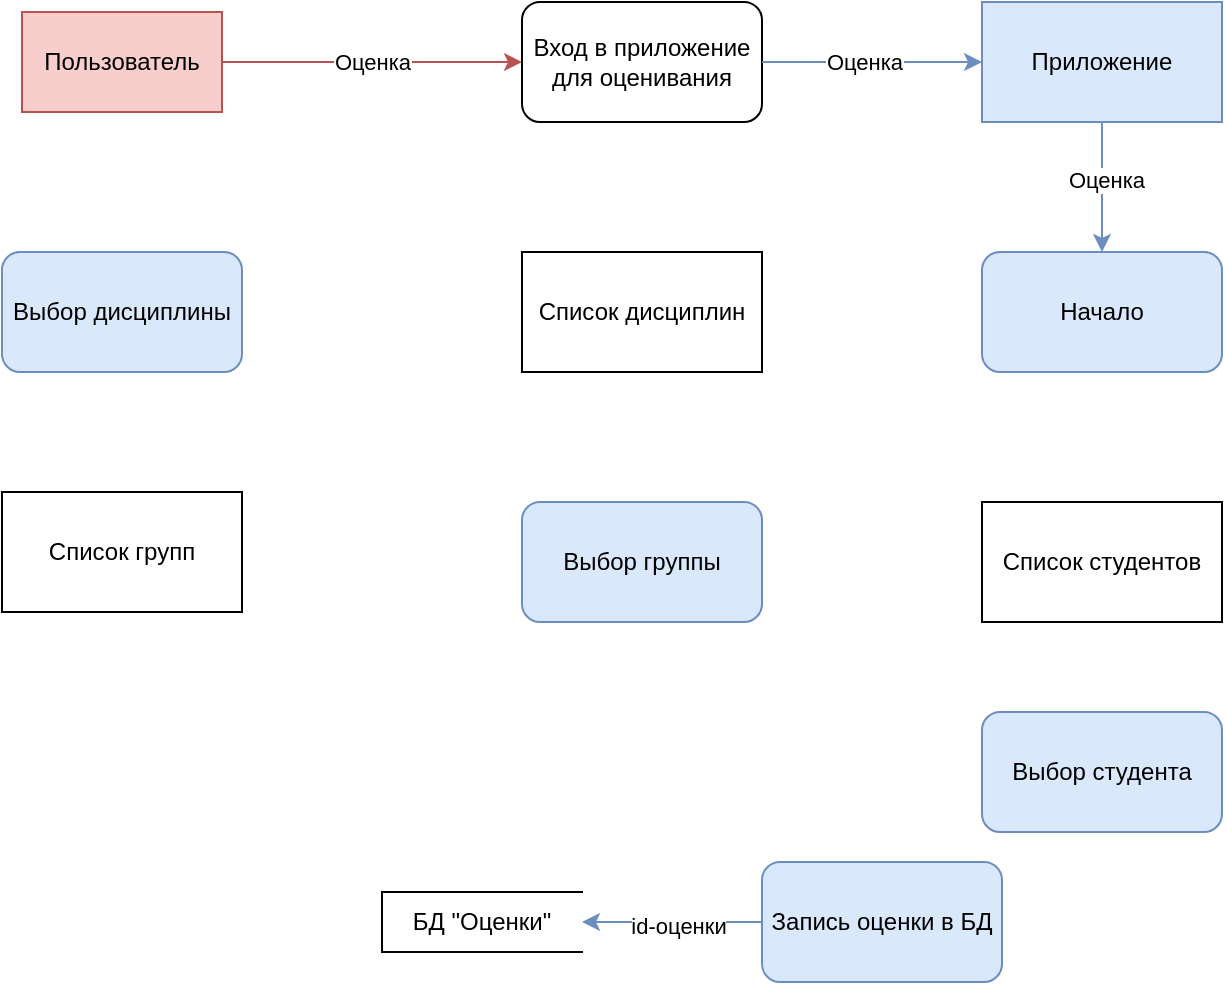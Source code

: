 <mxfile version="23.1.8" type="github">
  <diagram name="Page-1" id="b520641d-4fe3-3701-9064-5fc419738815">
    <mxGraphModel dx="1434" dy="780" grid="1" gridSize="10" guides="1" tooltips="1" connect="1" arrows="1" fold="1" page="1" pageScale="1" pageWidth="1100" pageHeight="850" background="none" math="0" shadow="0">
      <root>
        <mxCell id="0" />
        <mxCell id="1" parent="0" />
        <mxCell id="b_F4dURQBTjM9Oca2xMt-1" value="Пользователь" style="html=1;dashed=0;whiteSpace=wrap;fillColor=#f8cecc;strokeColor=#b85450;" vertex="1" parent="1">
          <mxGeometry x="160" y="120" width="100" height="50" as="geometry" />
        </mxCell>
        <mxCell id="b_F4dURQBTjM9Oca2xMt-2" value="Вход в приложение для оценивания" style="rounded=1;whiteSpace=wrap;html=1;" vertex="1" parent="1">
          <mxGeometry x="410" y="115" width="120" height="60" as="geometry" />
        </mxCell>
        <mxCell id="b_F4dURQBTjM9Oca2xMt-3" value="Приложение" style="rounded=0;whiteSpace=wrap;html=1;fillColor=#dae8fc;strokeColor=#6c8ebf;" vertex="1" parent="1">
          <mxGeometry x="640" y="115" width="120" height="60" as="geometry" />
        </mxCell>
        <mxCell id="b_F4dURQBTjM9Oca2xMt-4" value="Оценка" style="endArrow=classic;html=1;rounded=0;fillColor=#f8cecc;strokeColor=#b85450;" edge="1" parent="1" source="b_F4dURQBTjM9Oca2xMt-1" target="b_F4dURQBTjM9Oca2xMt-2">
          <mxGeometry width="50" height="50" relative="1" as="geometry">
            <mxPoint x="240" y="340" as="sourcePoint" />
            <mxPoint x="360" y="170" as="targetPoint" />
          </mxGeometry>
        </mxCell>
        <mxCell id="b_F4dURQBTjM9Oca2xMt-5" value="" style="endArrow=classic;html=1;rounded=0;fillColor=#dae8fc;strokeColor=#6c8ebf;" edge="1" parent="1" source="b_F4dURQBTjM9Oca2xMt-2" target="b_F4dURQBTjM9Oca2xMt-3">
          <mxGeometry width="50" height="50" relative="1" as="geometry">
            <mxPoint x="520" y="410" as="sourcePoint" />
            <mxPoint x="570" y="360" as="targetPoint" />
          </mxGeometry>
        </mxCell>
        <mxCell id="b_F4dURQBTjM9Oca2xMt-6" value="Оценка" style="edgeLabel;html=1;align=center;verticalAlign=middle;resizable=0;points=[];" vertex="1" connectable="0" parent="b_F4dURQBTjM9Oca2xMt-5">
          <mxGeometry x="-0.283" relative="1" as="geometry">
            <mxPoint x="11" as="offset" />
          </mxGeometry>
        </mxCell>
        <mxCell id="b_F4dURQBTjM9Oca2xMt-7" value="Запись оценки в БД" style="rounded=1;whiteSpace=wrap;html=1;fillColor=#dae8fc;strokeColor=#6c8ebf;" vertex="1" parent="1">
          <mxGeometry x="530" y="545" width="120" height="60" as="geometry" />
        </mxCell>
        <mxCell id="b_F4dURQBTjM9Oca2xMt-8" value="БД &quot;Оценки&quot;" style="html=1;dashed=0;whiteSpace=wrap;shape=partialRectangle;right=0;" vertex="1" parent="1">
          <mxGeometry x="340" y="560" width="100" height="30" as="geometry" />
        </mxCell>
        <mxCell id="b_F4dURQBTjM9Oca2xMt-9" value="" style="endArrow=classic;html=1;rounded=0;fillColor=#dae8fc;strokeColor=#6c8ebf;" edge="1" parent="1" source="b_F4dURQBTjM9Oca2xMt-3" target="b_F4dURQBTjM9Oca2xMt-15">
          <mxGeometry width="50" height="50" relative="1" as="geometry">
            <mxPoint x="520" y="410" as="sourcePoint" />
            <mxPoint x="700" y="250" as="targetPoint" />
          </mxGeometry>
        </mxCell>
        <mxCell id="b_F4dURQBTjM9Oca2xMt-11" value="Оценка" style="edgeLabel;html=1;align=center;verticalAlign=middle;resizable=0;points=[];" vertex="1" connectable="0" parent="b_F4dURQBTjM9Oca2xMt-9">
          <mxGeometry x="-0.116" y="2" relative="1" as="geometry">
            <mxPoint as="offset" />
          </mxGeometry>
        </mxCell>
        <mxCell id="b_F4dURQBTjM9Oca2xMt-10" value="" style="endArrow=classic;html=1;rounded=0;fillColor=#dae8fc;strokeColor=#6c8ebf;" edge="1" parent="1" source="b_F4dURQBTjM9Oca2xMt-7" target="b_F4dURQBTjM9Oca2xMt-8">
          <mxGeometry width="50" height="50" relative="1" as="geometry">
            <mxPoint x="630" y="445" as="sourcePoint" />
            <mxPoint x="630" y="540" as="targetPoint" />
          </mxGeometry>
        </mxCell>
        <mxCell id="b_F4dURQBTjM9Oca2xMt-12" value="id-оценки" style="edgeLabel;html=1;align=center;verticalAlign=middle;resizable=0;points=[];" vertex="1" connectable="0" parent="b_F4dURQBTjM9Oca2xMt-10">
          <mxGeometry x="-0.061" y="2" relative="1" as="geometry">
            <mxPoint as="offset" />
          </mxGeometry>
        </mxCell>
        <mxCell id="b_F4dURQBTjM9Oca2xMt-15" value="Начало" style="rounded=1;whiteSpace=wrap;html=1;fillColor=#dae8fc;strokeColor=#6c8ebf;" vertex="1" parent="1">
          <mxGeometry x="640" y="240" width="120" height="60" as="geometry" />
        </mxCell>
        <mxCell id="b_F4dURQBTjM9Oca2xMt-16" value="Список дисциплин" style="html=1;dashed=0;whiteSpace=wrap;" vertex="1" parent="1">
          <mxGeometry x="410" y="240" width="120" height="60" as="geometry" />
        </mxCell>
        <mxCell id="b_F4dURQBTjM9Oca2xMt-17" value="Выбор дисциплины" style="rounded=1;whiteSpace=wrap;html=1;fillColor=#dae8fc;strokeColor=#6c8ebf;" vertex="1" parent="1">
          <mxGeometry x="150" y="240" width="120" height="60" as="geometry" />
        </mxCell>
        <mxCell id="b_F4dURQBTjM9Oca2xMt-18" value="Список групп" style="html=1;dashed=0;whiteSpace=wrap;" vertex="1" parent="1">
          <mxGeometry x="150" y="360" width="120" height="60" as="geometry" />
        </mxCell>
        <mxCell id="b_F4dURQBTjM9Oca2xMt-19" value="Выбор группы" style="rounded=1;whiteSpace=wrap;html=1;fillColor=#dae8fc;strokeColor=#6c8ebf;" vertex="1" parent="1">
          <mxGeometry x="410" y="365" width="120" height="60" as="geometry" />
        </mxCell>
        <mxCell id="b_F4dURQBTjM9Oca2xMt-20" value="Список студентов" style="html=1;dashed=0;whiteSpace=wrap;" vertex="1" parent="1">
          <mxGeometry x="640" y="365" width="120" height="60" as="geometry" />
        </mxCell>
        <mxCell id="b_F4dURQBTjM9Oca2xMt-21" value="Выбор студента" style="rounded=1;whiteSpace=wrap;html=1;fillColor=#dae8fc;strokeColor=#6c8ebf;" vertex="1" parent="1">
          <mxGeometry x="640" y="470" width="120" height="60" as="geometry" />
        </mxCell>
      </root>
    </mxGraphModel>
  </diagram>
</mxfile>
